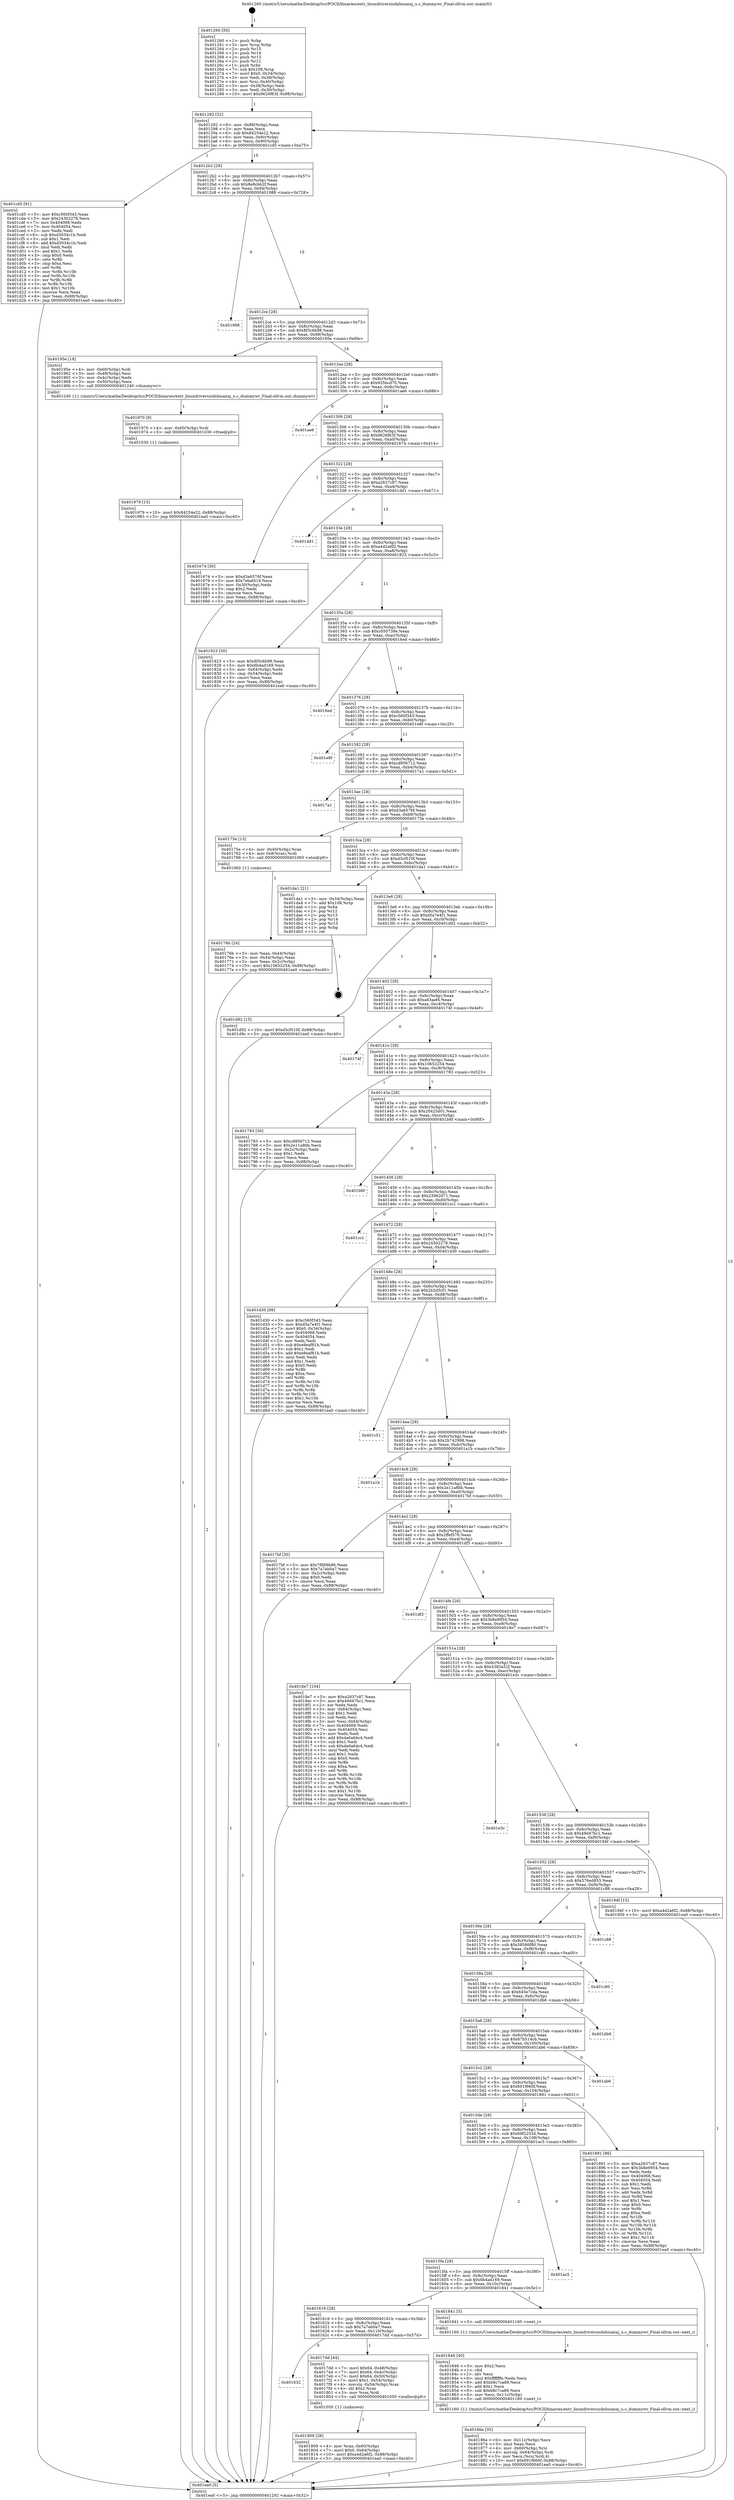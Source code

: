 digraph "0x401260" {
  label = "0x401260 (/mnt/c/Users/mathe/Desktop/tcc/POCII/binaries/extr_linuxdriversisdnhisaxnj_u.c_dummywr_Final-ollvm.out::main(0))"
  labelloc = "t"
  node[shape=record]

  Entry [label="",width=0.3,height=0.3,shape=circle,fillcolor=black,style=filled]
  "0x401292" [label="{
     0x401292 [32]\l
     | [instrs]\l
     &nbsp;&nbsp;0x401292 \<+6\>: mov -0x88(%rbp),%eax\l
     &nbsp;&nbsp;0x401298 \<+2\>: mov %eax,%ecx\l
     &nbsp;&nbsp;0x40129a \<+6\>: sub $0x84254e22,%ecx\l
     &nbsp;&nbsp;0x4012a0 \<+6\>: mov %eax,-0x8c(%rbp)\l
     &nbsp;&nbsp;0x4012a6 \<+6\>: mov %ecx,-0x90(%rbp)\l
     &nbsp;&nbsp;0x4012ac \<+6\>: je 0000000000401cd5 \<main+0xa75\>\l
  }"]
  "0x401cd5" [label="{
     0x401cd5 [91]\l
     | [instrs]\l
     &nbsp;&nbsp;0x401cd5 \<+5\>: mov $0xc560f343,%eax\l
     &nbsp;&nbsp;0x401cda \<+5\>: mov $0x24302278,%ecx\l
     &nbsp;&nbsp;0x401cdf \<+7\>: mov 0x404068,%edx\l
     &nbsp;&nbsp;0x401ce6 \<+7\>: mov 0x404054,%esi\l
     &nbsp;&nbsp;0x401ced \<+2\>: mov %edx,%edi\l
     &nbsp;&nbsp;0x401cef \<+6\>: sub $0xd3034c1b,%edi\l
     &nbsp;&nbsp;0x401cf5 \<+3\>: sub $0x1,%edi\l
     &nbsp;&nbsp;0x401cf8 \<+6\>: add $0xd3034c1b,%edi\l
     &nbsp;&nbsp;0x401cfe \<+3\>: imul %edi,%edx\l
     &nbsp;&nbsp;0x401d01 \<+3\>: and $0x1,%edx\l
     &nbsp;&nbsp;0x401d04 \<+3\>: cmp $0x0,%edx\l
     &nbsp;&nbsp;0x401d07 \<+4\>: sete %r8b\l
     &nbsp;&nbsp;0x401d0b \<+3\>: cmp $0xa,%esi\l
     &nbsp;&nbsp;0x401d0e \<+4\>: setl %r9b\l
     &nbsp;&nbsp;0x401d12 \<+3\>: mov %r8b,%r10b\l
     &nbsp;&nbsp;0x401d15 \<+3\>: and %r9b,%r10b\l
     &nbsp;&nbsp;0x401d18 \<+3\>: xor %r9b,%r8b\l
     &nbsp;&nbsp;0x401d1b \<+3\>: or %r8b,%r10b\l
     &nbsp;&nbsp;0x401d1e \<+4\>: test $0x1,%r10b\l
     &nbsp;&nbsp;0x401d22 \<+3\>: cmovne %ecx,%eax\l
     &nbsp;&nbsp;0x401d25 \<+6\>: mov %eax,-0x88(%rbp)\l
     &nbsp;&nbsp;0x401d2b \<+5\>: jmp 0000000000401ea0 \<main+0xc40\>\l
  }"]
  "0x4012b2" [label="{
     0x4012b2 [28]\l
     | [instrs]\l
     &nbsp;&nbsp;0x4012b2 \<+5\>: jmp 00000000004012b7 \<main+0x57\>\l
     &nbsp;&nbsp;0x4012b7 \<+6\>: mov -0x8c(%rbp),%eax\l
     &nbsp;&nbsp;0x4012bd \<+5\>: sub $0x8e8cbb2f,%eax\l
     &nbsp;&nbsp;0x4012c2 \<+6\>: mov %eax,-0x94(%rbp)\l
     &nbsp;&nbsp;0x4012c8 \<+6\>: je 0000000000401988 \<main+0x728\>\l
  }"]
  Exit [label="",width=0.3,height=0.3,shape=circle,fillcolor=black,style=filled,peripheries=2]
  "0x401988" [label="{
     0x401988\l
  }", style=dashed]
  "0x4012ce" [label="{
     0x4012ce [28]\l
     | [instrs]\l
     &nbsp;&nbsp;0x4012ce \<+5\>: jmp 00000000004012d3 \<main+0x73\>\l
     &nbsp;&nbsp;0x4012d3 \<+6\>: mov -0x8c(%rbp),%eax\l
     &nbsp;&nbsp;0x4012d9 \<+5\>: sub $0x8f3c6b98,%eax\l
     &nbsp;&nbsp;0x4012de \<+6\>: mov %eax,-0x98(%rbp)\l
     &nbsp;&nbsp;0x4012e4 \<+6\>: je 000000000040195e \<main+0x6fe\>\l
  }"]
  "0x401979" [label="{
     0x401979 [15]\l
     | [instrs]\l
     &nbsp;&nbsp;0x401979 \<+10\>: movl $0x84254e22,-0x88(%rbp)\l
     &nbsp;&nbsp;0x401983 \<+5\>: jmp 0000000000401ea0 \<main+0xc40\>\l
  }"]
  "0x40195e" [label="{
     0x40195e [18]\l
     | [instrs]\l
     &nbsp;&nbsp;0x40195e \<+4\>: mov -0x60(%rbp),%rdi\l
     &nbsp;&nbsp;0x401962 \<+3\>: mov -0x48(%rbp),%esi\l
     &nbsp;&nbsp;0x401965 \<+3\>: mov -0x4c(%rbp),%edx\l
     &nbsp;&nbsp;0x401968 \<+3\>: mov -0x50(%rbp),%ecx\l
     &nbsp;&nbsp;0x40196b \<+5\>: call 0000000000401240 \<dummywr\>\l
     | [calls]\l
     &nbsp;&nbsp;0x401240 \{1\} (/mnt/c/Users/mathe/Desktop/tcc/POCII/binaries/extr_linuxdriversisdnhisaxnj_u.c_dummywr_Final-ollvm.out::dummywr)\l
  }"]
  "0x4012ea" [label="{
     0x4012ea [28]\l
     | [instrs]\l
     &nbsp;&nbsp;0x4012ea \<+5\>: jmp 00000000004012ef \<main+0x8f\>\l
     &nbsp;&nbsp;0x4012ef \<+6\>: mov -0x8c(%rbp),%eax\l
     &nbsp;&nbsp;0x4012f5 \<+5\>: sub $0x925bcd70,%eax\l
     &nbsp;&nbsp;0x4012fa \<+6\>: mov %eax,-0x9c(%rbp)\l
     &nbsp;&nbsp;0x401300 \<+6\>: je 0000000000401ae6 \<main+0x886\>\l
  }"]
  "0x401970" [label="{
     0x401970 [9]\l
     | [instrs]\l
     &nbsp;&nbsp;0x401970 \<+4\>: mov -0x60(%rbp),%rdi\l
     &nbsp;&nbsp;0x401974 \<+5\>: call 0000000000401030 \<free@plt\>\l
     | [calls]\l
     &nbsp;&nbsp;0x401030 \{1\} (unknown)\l
  }"]
  "0x401ae6" [label="{
     0x401ae6\l
  }", style=dashed]
  "0x401306" [label="{
     0x401306 [28]\l
     | [instrs]\l
     &nbsp;&nbsp;0x401306 \<+5\>: jmp 000000000040130b \<main+0xab\>\l
     &nbsp;&nbsp;0x40130b \<+6\>: mov -0x8c(%rbp),%eax\l
     &nbsp;&nbsp;0x401311 \<+5\>: sub $0x9626f63f,%eax\l
     &nbsp;&nbsp;0x401316 \<+6\>: mov %eax,-0xa0(%rbp)\l
     &nbsp;&nbsp;0x40131c \<+6\>: je 0000000000401674 \<main+0x414\>\l
  }"]
  "0x40186e" [label="{
     0x40186e [35]\l
     | [instrs]\l
     &nbsp;&nbsp;0x40186e \<+6\>: mov -0x11c(%rbp),%ecx\l
     &nbsp;&nbsp;0x401874 \<+3\>: imul %eax,%ecx\l
     &nbsp;&nbsp;0x401877 \<+4\>: mov -0x60(%rbp),%rsi\l
     &nbsp;&nbsp;0x40187b \<+4\>: movslq -0x64(%rbp),%rdi\l
     &nbsp;&nbsp;0x40187f \<+3\>: mov %ecx,(%rsi,%rdi,4)\l
     &nbsp;&nbsp;0x401882 \<+10\>: movl $0x691f660f,-0x88(%rbp)\l
     &nbsp;&nbsp;0x40188c \<+5\>: jmp 0000000000401ea0 \<main+0xc40\>\l
  }"]
  "0x401674" [label="{
     0x401674 [30]\l
     | [instrs]\l
     &nbsp;&nbsp;0x401674 \<+5\>: mov $0xd3a6576f,%eax\l
     &nbsp;&nbsp;0x401679 \<+5\>: mov $0x7ebaf419,%ecx\l
     &nbsp;&nbsp;0x40167e \<+3\>: mov -0x30(%rbp),%edx\l
     &nbsp;&nbsp;0x401681 \<+3\>: cmp $0x2,%edx\l
     &nbsp;&nbsp;0x401684 \<+3\>: cmovne %ecx,%eax\l
     &nbsp;&nbsp;0x401687 \<+6\>: mov %eax,-0x88(%rbp)\l
     &nbsp;&nbsp;0x40168d \<+5\>: jmp 0000000000401ea0 \<main+0xc40\>\l
  }"]
  "0x401322" [label="{
     0x401322 [28]\l
     | [instrs]\l
     &nbsp;&nbsp;0x401322 \<+5\>: jmp 0000000000401327 \<main+0xc7\>\l
     &nbsp;&nbsp;0x401327 \<+6\>: mov -0x8c(%rbp),%eax\l
     &nbsp;&nbsp;0x40132d \<+5\>: sub $0xa2637c87,%eax\l
     &nbsp;&nbsp;0x401332 \<+6\>: mov %eax,-0xa4(%rbp)\l
     &nbsp;&nbsp;0x401338 \<+6\>: je 0000000000401dd1 \<main+0xb71\>\l
  }"]
  "0x401ea0" [label="{
     0x401ea0 [5]\l
     | [instrs]\l
     &nbsp;&nbsp;0x401ea0 \<+5\>: jmp 0000000000401292 \<main+0x32\>\l
  }"]
  "0x401260" [label="{
     0x401260 [50]\l
     | [instrs]\l
     &nbsp;&nbsp;0x401260 \<+1\>: push %rbp\l
     &nbsp;&nbsp;0x401261 \<+3\>: mov %rsp,%rbp\l
     &nbsp;&nbsp;0x401264 \<+2\>: push %r15\l
     &nbsp;&nbsp;0x401266 \<+2\>: push %r14\l
     &nbsp;&nbsp;0x401268 \<+2\>: push %r13\l
     &nbsp;&nbsp;0x40126a \<+2\>: push %r12\l
     &nbsp;&nbsp;0x40126c \<+1\>: push %rbx\l
     &nbsp;&nbsp;0x40126d \<+7\>: sub $0x108,%rsp\l
     &nbsp;&nbsp;0x401274 \<+7\>: movl $0x0,-0x34(%rbp)\l
     &nbsp;&nbsp;0x40127b \<+3\>: mov %edi,-0x38(%rbp)\l
     &nbsp;&nbsp;0x40127e \<+4\>: mov %rsi,-0x40(%rbp)\l
     &nbsp;&nbsp;0x401282 \<+3\>: mov -0x38(%rbp),%edi\l
     &nbsp;&nbsp;0x401285 \<+3\>: mov %edi,-0x30(%rbp)\l
     &nbsp;&nbsp;0x401288 \<+10\>: movl $0x9626f63f,-0x88(%rbp)\l
  }"]
  "0x401846" [label="{
     0x401846 [40]\l
     | [instrs]\l
     &nbsp;&nbsp;0x401846 \<+5\>: mov $0x2,%ecx\l
     &nbsp;&nbsp;0x40184b \<+1\>: cltd\l
     &nbsp;&nbsp;0x40184c \<+2\>: idiv %ecx\l
     &nbsp;&nbsp;0x40184e \<+6\>: imul $0xfffffffe,%edx,%ecx\l
     &nbsp;&nbsp;0x401854 \<+6\>: add $0xb8c7ca89,%ecx\l
     &nbsp;&nbsp;0x40185a \<+3\>: add $0x1,%ecx\l
     &nbsp;&nbsp;0x40185d \<+6\>: sub $0xb8c7ca89,%ecx\l
     &nbsp;&nbsp;0x401863 \<+6\>: mov %ecx,-0x11c(%rbp)\l
     &nbsp;&nbsp;0x401869 \<+5\>: call 0000000000401160 \<next_i\>\l
     | [calls]\l
     &nbsp;&nbsp;0x401160 \{1\} (/mnt/c/Users/mathe/Desktop/tcc/POCII/binaries/extr_linuxdriversisdnhisaxnj_u.c_dummywr_Final-ollvm.out::next_i)\l
  }"]
  "0x401dd1" [label="{
     0x401dd1\l
  }", style=dashed]
  "0x40133e" [label="{
     0x40133e [28]\l
     | [instrs]\l
     &nbsp;&nbsp;0x40133e \<+5\>: jmp 0000000000401343 \<main+0xe3\>\l
     &nbsp;&nbsp;0x401343 \<+6\>: mov -0x8c(%rbp),%eax\l
     &nbsp;&nbsp;0x401349 \<+5\>: sub $0xa4d2a6f2,%eax\l
     &nbsp;&nbsp;0x40134e \<+6\>: mov %eax,-0xa8(%rbp)\l
     &nbsp;&nbsp;0x401354 \<+6\>: je 0000000000401823 \<main+0x5c3\>\l
  }"]
  "0x401809" [label="{
     0x401809 [26]\l
     | [instrs]\l
     &nbsp;&nbsp;0x401809 \<+4\>: mov %rax,-0x60(%rbp)\l
     &nbsp;&nbsp;0x40180d \<+7\>: movl $0x0,-0x64(%rbp)\l
     &nbsp;&nbsp;0x401814 \<+10\>: movl $0xa4d2a6f2,-0x88(%rbp)\l
     &nbsp;&nbsp;0x40181e \<+5\>: jmp 0000000000401ea0 \<main+0xc40\>\l
  }"]
  "0x401823" [label="{
     0x401823 [30]\l
     | [instrs]\l
     &nbsp;&nbsp;0x401823 \<+5\>: mov $0x8f3c6b98,%eax\l
     &nbsp;&nbsp;0x401828 \<+5\>: mov $0x6b4ad169,%ecx\l
     &nbsp;&nbsp;0x40182d \<+3\>: mov -0x64(%rbp),%edx\l
     &nbsp;&nbsp;0x401830 \<+3\>: cmp -0x54(%rbp),%edx\l
     &nbsp;&nbsp;0x401833 \<+3\>: cmovl %ecx,%eax\l
     &nbsp;&nbsp;0x401836 \<+6\>: mov %eax,-0x88(%rbp)\l
     &nbsp;&nbsp;0x40183c \<+5\>: jmp 0000000000401ea0 \<main+0xc40\>\l
  }"]
  "0x40135a" [label="{
     0x40135a [28]\l
     | [instrs]\l
     &nbsp;&nbsp;0x40135a \<+5\>: jmp 000000000040135f \<main+0xff\>\l
     &nbsp;&nbsp;0x40135f \<+6\>: mov -0x8c(%rbp),%eax\l
     &nbsp;&nbsp;0x401365 \<+5\>: sub $0xc050739e,%eax\l
     &nbsp;&nbsp;0x40136a \<+6\>: mov %eax,-0xac(%rbp)\l
     &nbsp;&nbsp;0x401370 \<+6\>: je 00000000004016ed \<main+0x48d\>\l
  }"]
  "0x401632" [label="{
     0x401632\l
  }", style=dashed]
  "0x4016ed" [label="{
     0x4016ed\l
  }", style=dashed]
  "0x401376" [label="{
     0x401376 [28]\l
     | [instrs]\l
     &nbsp;&nbsp;0x401376 \<+5\>: jmp 000000000040137b \<main+0x11b\>\l
     &nbsp;&nbsp;0x40137b \<+6\>: mov -0x8c(%rbp),%eax\l
     &nbsp;&nbsp;0x401381 \<+5\>: sub $0xc560f343,%eax\l
     &nbsp;&nbsp;0x401386 \<+6\>: mov %eax,-0xb0(%rbp)\l
     &nbsp;&nbsp;0x40138c \<+6\>: je 0000000000401e8f \<main+0xc2f\>\l
  }"]
  "0x4017dd" [label="{
     0x4017dd [44]\l
     | [instrs]\l
     &nbsp;&nbsp;0x4017dd \<+7\>: movl $0x64,-0x48(%rbp)\l
     &nbsp;&nbsp;0x4017e4 \<+7\>: movl $0x64,-0x4c(%rbp)\l
     &nbsp;&nbsp;0x4017eb \<+7\>: movl $0x64,-0x50(%rbp)\l
     &nbsp;&nbsp;0x4017f2 \<+7\>: movl $0x1,-0x54(%rbp)\l
     &nbsp;&nbsp;0x4017f9 \<+4\>: movslq -0x54(%rbp),%rax\l
     &nbsp;&nbsp;0x4017fd \<+4\>: shl $0x2,%rax\l
     &nbsp;&nbsp;0x401801 \<+3\>: mov %rax,%rdi\l
     &nbsp;&nbsp;0x401804 \<+5\>: call 0000000000401050 \<malloc@plt\>\l
     | [calls]\l
     &nbsp;&nbsp;0x401050 \{1\} (unknown)\l
  }"]
  "0x401e8f" [label="{
     0x401e8f\l
  }", style=dashed]
  "0x401392" [label="{
     0x401392 [28]\l
     | [instrs]\l
     &nbsp;&nbsp;0x401392 \<+5\>: jmp 0000000000401397 \<main+0x137\>\l
     &nbsp;&nbsp;0x401397 \<+6\>: mov -0x8c(%rbp),%eax\l
     &nbsp;&nbsp;0x40139d \<+5\>: sub $0xcd956712,%eax\l
     &nbsp;&nbsp;0x4013a2 \<+6\>: mov %eax,-0xb4(%rbp)\l
     &nbsp;&nbsp;0x4013a8 \<+6\>: je 00000000004017a1 \<main+0x541\>\l
  }"]
  "0x401616" [label="{
     0x401616 [28]\l
     | [instrs]\l
     &nbsp;&nbsp;0x401616 \<+5\>: jmp 000000000040161b \<main+0x3bb\>\l
     &nbsp;&nbsp;0x40161b \<+6\>: mov -0x8c(%rbp),%eax\l
     &nbsp;&nbsp;0x401621 \<+5\>: sub $0x7a7eb0a7,%eax\l
     &nbsp;&nbsp;0x401626 \<+6\>: mov %eax,-0x110(%rbp)\l
     &nbsp;&nbsp;0x40162c \<+6\>: je 00000000004017dd \<main+0x57d\>\l
  }"]
  "0x4017a1" [label="{
     0x4017a1\l
  }", style=dashed]
  "0x4013ae" [label="{
     0x4013ae [28]\l
     | [instrs]\l
     &nbsp;&nbsp;0x4013ae \<+5\>: jmp 00000000004013b3 \<main+0x153\>\l
     &nbsp;&nbsp;0x4013b3 \<+6\>: mov -0x8c(%rbp),%eax\l
     &nbsp;&nbsp;0x4013b9 \<+5\>: sub $0xd3a6576f,%eax\l
     &nbsp;&nbsp;0x4013be \<+6\>: mov %eax,-0xb8(%rbp)\l
     &nbsp;&nbsp;0x4013c4 \<+6\>: je 000000000040175e \<main+0x4fe\>\l
  }"]
  "0x401841" [label="{
     0x401841 [5]\l
     | [instrs]\l
     &nbsp;&nbsp;0x401841 \<+5\>: call 0000000000401160 \<next_i\>\l
     | [calls]\l
     &nbsp;&nbsp;0x401160 \{1\} (/mnt/c/Users/mathe/Desktop/tcc/POCII/binaries/extr_linuxdriversisdnhisaxnj_u.c_dummywr_Final-ollvm.out::next_i)\l
  }"]
  "0x40175e" [label="{
     0x40175e [13]\l
     | [instrs]\l
     &nbsp;&nbsp;0x40175e \<+4\>: mov -0x40(%rbp),%rax\l
     &nbsp;&nbsp;0x401762 \<+4\>: mov 0x8(%rax),%rdi\l
     &nbsp;&nbsp;0x401766 \<+5\>: call 0000000000401060 \<atoi@plt\>\l
     | [calls]\l
     &nbsp;&nbsp;0x401060 \{1\} (unknown)\l
  }"]
  "0x4013ca" [label="{
     0x4013ca [28]\l
     | [instrs]\l
     &nbsp;&nbsp;0x4013ca \<+5\>: jmp 00000000004013cf \<main+0x16f\>\l
     &nbsp;&nbsp;0x4013cf \<+6\>: mov -0x8c(%rbp),%eax\l
     &nbsp;&nbsp;0x4013d5 \<+5\>: sub $0xd3cf510f,%eax\l
     &nbsp;&nbsp;0x4013da \<+6\>: mov %eax,-0xbc(%rbp)\l
     &nbsp;&nbsp;0x4013e0 \<+6\>: je 0000000000401da1 \<main+0xb41\>\l
  }"]
  "0x40176b" [label="{
     0x40176b [24]\l
     | [instrs]\l
     &nbsp;&nbsp;0x40176b \<+3\>: mov %eax,-0x44(%rbp)\l
     &nbsp;&nbsp;0x40176e \<+3\>: mov -0x44(%rbp),%eax\l
     &nbsp;&nbsp;0x401771 \<+3\>: mov %eax,-0x2c(%rbp)\l
     &nbsp;&nbsp;0x401774 \<+10\>: movl $0x10652254,-0x88(%rbp)\l
     &nbsp;&nbsp;0x40177e \<+5\>: jmp 0000000000401ea0 \<main+0xc40\>\l
  }"]
  "0x4015fa" [label="{
     0x4015fa [28]\l
     | [instrs]\l
     &nbsp;&nbsp;0x4015fa \<+5\>: jmp 00000000004015ff \<main+0x39f\>\l
     &nbsp;&nbsp;0x4015ff \<+6\>: mov -0x8c(%rbp),%eax\l
     &nbsp;&nbsp;0x401605 \<+5\>: sub $0x6b4ad169,%eax\l
     &nbsp;&nbsp;0x40160a \<+6\>: mov %eax,-0x10c(%rbp)\l
     &nbsp;&nbsp;0x401610 \<+6\>: je 0000000000401841 \<main+0x5e1\>\l
  }"]
  "0x401da1" [label="{
     0x401da1 [21]\l
     | [instrs]\l
     &nbsp;&nbsp;0x401da1 \<+3\>: mov -0x34(%rbp),%eax\l
     &nbsp;&nbsp;0x401da4 \<+7\>: add $0x108,%rsp\l
     &nbsp;&nbsp;0x401dab \<+1\>: pop %rbx\l
     &nbsp;&nbsp;0x401dac \<+2\>: pop %r12\l
     &nbsp;&nbsp;0x401dae \<+2\>: pop %r13\l
     &nbsp;&nbsp;0x401db0 \<+2\>: pop %r14\l
     &nbsp;&nbsp;0x401db2 \<+2\>: pop %r15\l
     &nbsp;&nbsp;0x401db4 \<+1\>: pop %rbp\l
     &nbsp;&nbsp;0x401db5 \<+1\>: ret\l
  }"]
  "0x4013e6" [label="{
     0x4013e6 [28]\l
     | [instrs]\l
     &nbsp;&nbsp;0x4013e6 \<+5\>: jmp 00000000004013eb \<main+0x18b\>\l
     &nbsp;&nbsp;0x4013eb \<+6\>: mov -0x8c(%rbp),%eax\l
     &nbsp;&nbsp;0x4013f1 \<+5\>: sub $0xd5a7e4f1,%eax\l
     &nbsp;&nbsp;0x4013f6 \<+6\>: mov %eax,-0xc0(%rbp)\l
     &nbsp;&nbsp;0x4013fc \<+6\>: je 0000000000401d92 \<main+0xb32\>\l
  }"]
  "0x401ac5" [label="{
     0x401ac5\l
  }", style=dashed]
  "0x401d92" [label="{
     0x401d92 [15]\l
     | [instrs]\l
     &nbsp;&nbsp;0x401d92 \<+10\>: movl $0xd3cf510f,-0x88(%rbp)\l
     &nbsp;&nbsp;0x401d9c \<+5\>: jmp 0000000000401ea0 \<main+0xc40\>\l
  }"]
  "0x401402" [label="{
     0x401402 [28]\l
     | [instrs]\l
     &nbsp;&nbsp;0x401402 \<+5\>: jmp 0000000000401407 \<main+0x1a7\>\l
     &nbsp;&nbsp;0x401407 \<+6\>: mov -0x8c(%rbp),%eax\l
     &nbsp;&nbsp;0x40140d \<+5\>: sub $0xa63aef4,%eax\l
     &nbsp;&nbsp;0x401412 \<+6\>: mov %eax,-0xc4(%rbp)\l
     &nbsp;&nbsp;0x401418 \<+6\>: je 000000000040174f \<main+0x4ef\>\l
  }"]
  "0x4015de" [label="{
     0x4015de [28]\l
     | [instrs]\l
     &nbsp;&nbsp;0x4015de \<+5\>: jmp 00000000004015e3 \<main+0x383\>\l
     &nbsp;&nbsp;0x4015e3 \<+6\>: mov -0x8c(%rbp),%eax\l
     &nbsp;&nbsp;0x4015e9 \<+5\>: sub $0x69f22534,%eax\l
     &nbsp;&nbsp;0x4015ee \<+6\>: mov %eax,-0x108(%rbp)\l
     &nbsp;&nbsp;0x4015f4 \<+6\>: je 0000000000401ac5 \<main+0x865\>\l
  }"]
  "0x40174f" [label="{
     0x40174f\l
  }", style=dashed]
  "0x40141e" [label="{
     0x40141e [28]\l
     | [instrs]\l
     &nbsp;&nbsp;0x40141e \<+5\>: jmp 0000000000401423 \<main+0x1c3\>\l
     &nbsp;&nbsp;0x401423 \<+6\>: mov -0x8c(%rbp),%eax\l
     &nbsp;&nbsp;0x401429 \<+5\>: sub $0x10652254,%eax\l
     &nbsp;&nbsp;0x40142e \<+6\>: mov %eax,-0xc8(%rbp)\l
     &nbsp;&nbsp;0x401434 \<+6\>: je 0000000000401783 \<main+0x523\>\l
  }"]
  "0x401891" [label="{
     0x401891 [86]\l
     | [instrs]\l
     &nbsp;&nbsp;0x401891 \<+5\>: mov $0xa2637c87,%eax\l
     &nbsp;&nbsp;0x401896 \<+5\>: mov $0x3b8e9954,%ecx\l
     &nbsp;&nbsp;0x40189b \<+2\>: xor %edx,%edx\l
     &nbsp;&nbsp;0x40189d \<+7\>: mov 0x404068,%esi\l
     &nbsp;&nbsp;0x4018a4 \<+7\>: mov 0x404054,%edi\l
     &nbsp;&nbsp;0x4018ab \<+3\>: sub $0x1,%edx\l
     &nbsp;&nbsp;0x4018ae \<+3\>: mov %esi,%r8d\l
     &nbsp;&nbsp;0x4018b1 \<+3\>: add %edx,%r8d\l
     &nbsp;&nbsp;0x4018b4 \<+4\>: imul %r8d,%esi\l
     &nbsp;&nbsp;0x4018b8 \<+3\>: and $0x1,%esi\l
     &nbsp;&nbsp;0x4018bb \<+3\>: cmp $0x0,%esi\l
     &nbsp;&nbsp;0x4018be \<+4\>: sete %r9b\l
     &nbsp;&nbsp;0x4018c2 \<+3\>: cmp $0xa,%edi\l
     &nbsp;&nbsp;0x4018c5 \<+4\>: setl %r10b\l
     &nbsp;&nbsp;0x4018c9 \<+3\>: mov %r9b,%r11b\l
     &nbsp;&nbsp;0x4018cc \<+3\>: and %r10b,%r11b\l
     &nbsp;&nbsp;0x4018cf \<+3\>: xor %r10b,%r9b\l
     &nbsp;&nbsp;0x4018d2 \<+3\>: or %r9b,%r11b\l
     &nbsp;&nbsp;0x4018d5 \<+4\>: test $0x1,%r11b\l
     &nbsp;&nbsp;0x4018d9 \<+3\>: cmovne %ecx,%eax\l
     &nbsp;&nbsp;0x4018dc \<+6\>: mov %eax,-0x88(%rbp)\l
     &nbsp;&nbsp;0x4018e2 \<+5\>: jmp 0000000000401ea0 \<main+0xc40\>\l
  }"]
  "0x401783" [label="{
     0x401783 [30]\l
     | [instrs]\l
     &nbsp;&nbsp;0x401783 \<+5\>: mov $0xcd956712,%eax\l
     &nbsp;&nbsp;0x401788 \<+5\>: mov $0x2e11a86b,%ecx\l
     &nbsp;&nbsp;0x40178d \<+3\>: mov -0x2c(%rbp),%edx\l
     &nbsp;&nbsp;0x401790 \<+3\>: cmp $0x1,%edx\l
     &nbsp;&nbsp;0x401793 \<+3\>: cmovl %ecx,%eax\l
     &nbsp;&nbsp;0x401796 \<+6\>: mov %eax,-0x88(%rbp)\l
     &nbsp;&nbsp;0x40179c \<+5\>: jmp 0000000000401ea0 \<main+0xc40\>\l
  }"]
  "0x40143a" [label="{
     0x40143a [28]\l
     | [instrs]\l
     &nbsp;&nbsp;0x40143a \<+5\>: jmp 000000000040143f \<main+0x1df\>\l
     &nbsp;&nbsp;0x40143f \<+6\>: mov -0x8c(%rbp),%eax\l
     &nbsp;&nbsp;0x401445 \<+5\>: sub $0x20425d01,%eax\l
     &nbsp;&nbsp;0x40144a \<+6\>: mov %eax,-0xcc(%rbp)\l
     &nbsp;&nbsp;0x401450 \<+6\>: je 0000000000401b6f \<main+0x90f\>\l
  }"]
  "0x4015c2" [label="{
     0x4015c2 [28]\l
     | [instrs]\l
     &nbsp;&nbsp;0x4015c2 \<+5\>: jmp 00000000004015c7 \<main+0x367\>\l
     &nbsp;&nbsp;0x4015c7 \<+6\>: mov -0x8c(%rbp),%eax\l
     &nbsp;&nbsp;0x4015cd \<+5\>: sub $0x691f660f,%eax\l
     &nbsp;&nbsp;0x4015d2 \<+6\>: mov %eax,-0x104(%rbp)\l
     &nbsp;&nbsp;0x4015d8 \<+6\>: je 0000000000401891 \<main+0x631\>\l
  }"]
  "0x401b6f" [label="{
     0x401b6f\l
  }", style=dashed]
  "0x401456" [label="{
     0x401456 [28]\l
     | [instrs]\l
     &nbsp;&nbsp;0x401456 \<+5\>: jmp 000000000040145b \<main+0x1fb\>\l
     &nbsp;&nbsp;0x40145b \<+6\>: mov -0x8c(%rbp),%eax\l
     &nbsp;&nbsp;0x401461 \<+5\>: sub $0x23962671,%eax\l
     &nbsp;&nbsp;0x401466 \<+6\>: mov %eax,-0xd0(%rbp)\l
     &nbsp;&nbsp;0x40146c \<+6\>: je 0000000000401cc1 \<main+0xa61\>\l
  }"]
  "0x401ab6" [label="{
     0x401ab6\l
  }", style=dashed]
  "0x401cc1" [label="{
     0x401cc1\l
  }", style=dashed]
  "0x401472" [label="{
     0x401472 [28]\l
     | [instrs]\l
     &nbsp;&nbsp;0x401472 \<+5\>: jmp 0000000000401477 \<main+0x217\>\l
     &nbsp;&nbsp;0x401477 \<+6\>: mov -0x8c(%rbp),%eax\l
     &nbsp;&nbsp;0x40147d \<+5\>: sub $0x24302278,%eax\l
     &nbsp;&nbsp;0x401482 \<+6\>: mov %eax,-0xd4(%rbp)\l
     &nbsp;&nbsp;0x401488 \<+6\>: je 0000000000401d30 \<main+0xad0\>\l
  }"]
  "0x4015a6" [label="{
     0x4015a6 [28]\l
     | [instrs]\l
     &nbsp;&nbsp;0x4015a6 \<+5\>: jmp 00000000004015ab \<main+0x34b\>\l
     &nbsp;&nbsp;0x4015ab \<+6\>: mov -0x8c(%rbp),%eax\l
     &nbsp;&nbsp;0x4015b1 \<+5\>: sub $0x67b514cb,%eax\l
     &nbsp;&nbsp;0x4015b6 \<+6\>: mov %eax,-0x100(%rbp)\l
     &nbsp;&nbsp;0x4015bc \<+6\>: je 0000000000401ab6 \<main+0x856\>\l
  }"]
  "0x401d30" [label="{
     0x401d30 [98]\l
     | [instrs]\l
     &nbsp;&nbsp;0x401d30 \<+5\>: mov $0xc560f343,%eax\l
     &nbsp;&nbsp;0x401d35 \<+5\>: mov $0xd5a7e4f1,%ecx\l
     &nbsp;&nbsp;0x401d3a \<+7\>: movl $0x0,-0x34(%rbp)\l
     &nbsp;&nbsp;0x401d41 \<+7\>: mov 0x404068,%edx\l
     &nbsp;&nbsp;0x401d48 \<+7\>: mov 0x404054,%esi\l
     &nbsp;&nbsp;0x401d4f \<+2\>: mov %edx,%edi\l
     &nbsp;&nbsp;0x401d51 \<+6\>: sub $0xe8eaf81b,%edi\l
     &nbsp;&nbsp;0x401d57 \<+3\>: sub $0x1,%edi\l
     &nbsp;&nbsp;0x401d5a \<+6\>: add $0xe8eaf81b,%edi\l
     &nbsp;&nbsp;0x401d60 \<+3\>: imul %edi,%edx\l
     &nbsp;&nbsp;0x401d63 \<+3\>: and $0x1,%edx\l
     &nbsp;&nbsp;0x401d66 \<+3\>: cmp $0x0,%edx\l
     &nbsp;&nbsp;0x401d69 \<+4\>: sete %r8b\l
     &nbsp;&nbsp;0x401d6d \<+3\>: cmp $0xa,%esi\l
     &nbsp;&nbsp;0x401d70 \<+4\>: setl %r9b\l
     &nbsp;&nbsp;0x401d74 \<+3\>: mov %r8b,%r10b\l
     &nbsp;&nbsp;0x401d77 \<+3\>: and %r9b,%r10b\l
     &nbsp;&nbsp;0x401d7a \<+3\>: xor %r9b,%r8b\l
     &nbsp;&nbsp;0x401d7d \<+3\>: or %r8b,%r10b\l
     &nbsp;&nbsp;0x401d80 \<+4\>: test $0x1,%r10b\l
     &nbsp;&nbsp;0x401d84 \<+3\>: cmovne %ecx,%eax\l
     &nbsp;&nbsp;0x401d87 \<+6\>: mov %eax,-0x88(%rbp)\l
     &nbsp;&nbsp;0x401d8d \<+5\>: jmp 0000000000401ea0 \<main+0xc40\>\l
  }"]
  "0x40148e" [label="{
     0x40148e [28]\l
     | [instrs]\l
     &nbsp;&nbsp;0x40148e \<+5\>: jmp 0000000000401493 \<main+0x233\>\l
     &nbsp;&nbsp;0x401493 \<+6\>: mov -0x8c(%rbp),%eax\l
     &nbsp;&nbsp;0x401499 \<+5\>: sub $0x2b2d5cf1,%eax\l
     &nbsp;&nbsp;0x40149e \<+6\>: mov %eax,-0xd8(%rbp)\l
     &nbsp;&nbsp;0x4014a4 \<+6\>: je 0000000000401c51 \<main+0x9f1\>\l
  }"]
  "0x401db6" [label="{
     0x401db6\l
  }", style=dashed]
  "0x401c51" [label="{
     0x401c51\l
  }", style=dashed]
  "0x4014aa" [label="{
     0x4014aa [28]\l
     | [instrs]\l
     &nbsp;&nbsp;0x4014aa \<+5\>: jmp 00000000004014af \<main+0x24f\>\l
     &nbsp;&nbsp;0x4014af \<+6\>: mov -0x8c(%rbp),%eax\l
     &nbsp;&nbsp;0x4014b5 \<+5\>: sub $0x2b742998,%eax\l
     &nbsp;&nbsp;0x4014ba \<+6\>: mov %eax,-0xdc(%rbp)\l
     &nbsp;&nbsp;0x4014c0 \<+6\>: je 0000000000401a1b \<main+0x7bb\>\l
  }"]
  "0x40158a" [label="{
     0x40158a [28]\l
     | [instrs]\l
     &nbsp;&nbsp;0x40158a \<+5\>: jmp 000000000040158f \<main+0x32f\>\l
     &nbsp;&nbsp;0x40158f \<+6\>: mov -0x8c(%rbp),%eax\l
     &nbsp;&nbsp;0x401595 \<+5\>: sub $0x645e7cda,%eax\l
     &nbsp;&nbsp;0x40159a \<+6\>: mov %eax,-0xfc(%rbp)\l
     &nbsp;&nbsp;0x4015a0 \<+6\>: je 0000000000401db6 \<main+0xb56\>\l
  }"]
  "0x401a1b" [label="{
     0x401a1b\l
  }", style=dashed]
  "0x4014c6" [label="{
     0x4014c6 [28]\l
     | [instrs]\l
     &nbsp;&nbsp;0x4014c6 \<+5\>: jmp 00000000004014cb \<main+0x26b\>\l
     &nbsp;&nbsp;0x4014cb \<+6\>: mov -0x8c(%rbp),%eax\l
     &nbsp;&nbsp;0x4014d1 \<+5\>: sub $0x2e11a86b,%eax\l
     &nbsp;&nbsp;0x4014d6 \<+6\>: mov %eax,-0xe0(%rbp)\l
     &nbsp;&nbsp;0x4014dc \<+6\>: je 00000000004017bf \<main+0x55f\>\l
  }"]
  "0x401c60" [label="{
     0x401c60\l
  }", style=dashed]
  "0x4017bf" [label="{
     0x4017bf [30]\l
     | [instrs]\l
     &nbsp;&nbsp;0x4017bf \<+5\>: mov $0x7f889b86,%eax\l
     &nbsp;&nbsp;0x4017c4 \<+5\>: mov $0x7a7eb0a7,%ecx\l
     &nbsp;&nbsp;0x4017c9 \<+3\>: mov -0x2c(%rbp),%edx\l
     &nbsp;&nbsp;0x4017cc \<+3\>: cmp $0x0,%edx\l
     &nbsp;&nbsp;0x4017cf \<+3\>: cmove %ecx,%eax\l
     &nbsp;&nbsp;0x4017d2 \<+6\>: mov %eax,-0x88(%rbp)\l
     &nbsp;&nbsp;0x4017d8 \<+5\>: jmp 0000000000401ea0 \<main+0xc40\>\l
  }"]
  "0x4014e2" [label="{
     0x4014e2 [28]\l
     | [instrs]\l
     &nbsp;&nbsp;0x4014e2 \<+5\>: jmp 00000000004014e7 \<main+0x287\>\l
     &nbsp;&nbsp;0x4014e7 \<+6\>: mov -0x8c(%rbp),%eax\l
     &nbsp;&nbsp;0x4014ed \<+5\>: sub $0x2ffef576,%eax\l
     &nbsp;&nbsp;0x4014f2 \<+6\>: mov %eax,-0xe4(%rbp)\l
     &nbsp;&nbsp;0x4014f8 \<+6\>: je 0000000000401df3 \<main+0xb93\>\l
  }"]
  "0x40156e" [label="{
     0x40156e [28]\l
     | [instrs]\l
     &nbsp;&nbsp;0x40156e \<+5\>: jmp 0000000000401573 \<main+0x313\>\l
     &nbsp;&nbsp;0x401573 \<+6\>: mov -0x8c(%rbp),%eax\l
     &nbsp;&nbsp;0x401579 \<+5\>: sub $0x58586f80,%eax\l
     &nbsp;&nbsp;0x40157e \<+6\>: mov %eax,-0xf8(%rbp)\l
     &nbsp;&nbsp;0x401584 \<+6\>: je 0000000000401c60 \<main+0xa00\>\l
  }"]
  "0x401df3" [label="{
     0x401df3\l
  }", style=dashed]
  "0x4014fe" [label="{
     0x4014fe [28]\l
     | [instrs]\l
     &nbsp;&nbsp;0x4014fe \<+5\>: jmp 0000000000401503 \<main+0x2a3\>\l
     &nbsp;&nbsp;0x401503 \<+6\>: mov -0x8c(%rbp),%eax\l
     &nbsp;&nbsp;0x401509 \<+5\>: sub $0x3b8e9954,%eax\l
     &nbsp;&nbsp;0x40150e \<+6\>: mov %eax,-0xe8(%rbp)\l
     &nbsp;&nbsp;0x401514 \<+6\>: je 00000000004018e7 \<main+0x687\>\l
  }"]
  "0x401c88" [label="{
     0x401c88\l
  }", style=dashed]
  "0x4018e7" [label="{
     0x4018e7 [104]\l
     | [instrs]\l
     &nbsp;&nbsp;0x4018e7 \<+5\>: mov $0xa2637c87,%eax\l
     &nbsp;&nbsp;0x4018ec \<+5\>: mov $0x49d47bc1,%ecx\l
     &nbsp;&nbsp;0x4018f1 \<+2\>: xor %edx,%edx\l
     &nbsp;&nbsp;0x4018f3 \<+3\>: mov -0x64(%rbp),%esi\l
     &nbsp;&nbsp;0x4018f6 \<+3\>: sub $0x1,%edx\l
     &nbsp;&nbsp;0x4018f9 \<+2\>: sub %edx,%esi\l
     &nbsp;&nbsp;0x4018fb \<+3\>: mov %esi,-0x64(%rbp)\l
     &nbsp;&nbsp;0x4018fe \<+7\>: mov 0x404068,%edx\l
     &nbsp;&nbsp;0x401905 \<+7\>: mov 0x404054,%esi\l
     &nbsp;&nbsp;0x40190c \<+2\>: mov %edx,%edi\l
     &nbsp;&nbsp;0x40190e \<+6\>: add $0xda0a64c4,%edi\l
     &nbsp;&nbsp;0x401914 \<+3\>: sub $0x1,%edi\l
     &nbsp;&nbsp;0x401917 \<+6\>: sub $0xda0a64c4,%edi\l
     &nbsp;&nbsp;0x40191d \<+3\>: imul %edi,%edx\l
     &nbsp;&nbsp;0x401920 \<+3\>: and $0x1,%edx\l
     &nbsp;&nbsp;0x401923 \<+3\>: cmp $0x0,%edx\l
     &nbsp;&nbsp;0x401926 \<+4\>: sete %r8b\l
     &nbsp;&nbsp;0x40192a \<+3\>: cmp $0xa,%esi\l
     &nbsp;&nbsp;0x40192d \<+4\>: setl %r9b\l
     &nbsp;&nbsp;0x401931 \<+3\>: mov %r8b,%r10b\l
     &nbsp;&nbsp;0x401934 \<+3\>: and %r9b,%r10b\l
     &nbsp;&nbsp;0x401937 \<+3\>: xor %r9b,%r8b\l
     &nbsp;&nbsp;0x40193a \<+3\>: or %r8b,%r10b\l
     &nbsp;&nbsp;0x40193d \<+4\>: test $0x1,%r10b\l
     &nbsp;&nbsp;0x401941 \<+3\>: cmovne %ecx,%eax\l
     &nbsp;&nbsp;0x401944 \<+6\>: mov %eax,-0x88(%rbp)\l
     &nbsp;&nbsp;0x40194a \<+5\>: jmp 0000000000401ea0 \<main+0xc40\>\l
  }"]
  "0x40151a" [label="{
     0x40151a [28]\l
     | [instrs]\l
     &nbsp;&nbsp;0x40151a \<+5\>: jmp 000000000040151f \<main+0x2bf\>\l
     &nbsp;&nbsp;0x40151f \<+6\>: mov -0x8c(%rbp),%eax\l
     &nbsp;&nbsp;0x401525 \<+5\>: sub $0x4383a52f,%eax\l
     &nbsp;&nbsp;0x40152a \<+6\>: mov %eax,-0xec(%rbp)\l
     &nbsp;&nbsp;0x401530 \<+6\>: je 0000000000401e3c \<main+0xbdc\>\l
  }"]
  "0x401552" [label="{
     0x401552 [28]\l
     | [instrs]\l
     &nbsp;&nbsp;0x401552 \<+5\>: jmp 0000000000401557 \<main+0x2f7\>\l
     &nbsp;&nbsp;0x401557 \<+6\>: mov -0x8c(%rbp),%eax\l
     &nbsp;&nbsp;0x40155d \<+5\>: sub $0x576ed853,%eax\l
     &nbsp;&nbsp;0x401562 \<+6\>: mov %eax,-0xf4(%rbp)\l
     &nbsp;&nbsp;0x401568 \<+6\>: je 0000000000401c88 \<main+0xa28\>\l
  }"]
  "0x401e3c" [label="{
     0x401e3c\l
  }", style=dashed]
  "0x401536" [label="{
     0x401536 [28]\l
     | [instrs]\l
     &nbsp;&nbsp;0x401536 \<+5\>: jmp 000000000040153b \<main+0x2db\>\l
     &nbsp;&nbsp;0x40153b \<+6\>: mov -0x8c(%rbp),%eax\l
     &nbsp;&nbsp;0x401541 \<+5\>: sub $0x49d47bc1,%eax\l
     &nbsp;&nbsp;0x401546 \<+6\>: mov %eax,-0xf0(%rbp)\l
     &nbsp;&nbsp;0x40154c \<+6\>: je 000000000040194f \<main+0x6ef\>\l
  }"]
  "0x40194f" [label="{
     0x40194f [15]\l
     | [instrs]\l
     &nbsp;&nbsp;0x40194f \<+10\>: movl $0xa4d2a6f2,-0x88(%rbp)\l
     &nbsp;&nbsp;0x401959 \<+5\>: jmp 0000000000401ea0 \<main+0xc40\>\l
  }"]
  Entry -> "0x401260" [label=" 1"]
  "0x401292" -> "0x401cd5" [label=" 1"]
  "0x401292" -> "0x4012b2" [label=" 15"]
  "0x401da1" -> Exit [label=" 1"]
  "0x4012b2" -> "0x401988" [label=" 0"]
  "0x4012b2" -> "0x4012ce" [label=" 15"]
  "0x401d92" -> "0x401ea0" [label=" 1"]
  "0x4012ce" -> "0x40195e" [label=" 1"]
  "0x4012ce" -> "0x4012ea" [label=" 14"]
  "0x401d30" -> "0x401ea0" [label=" 1"]
  "0x4012ea" -> "0x401ae6" [label=" 0"]
  "0x4012ea" -> "0x401306" [label=" 14"]
  "0x401cd5" -> "0x401ea0" [label=" 1"]
  "0x401306" -> "0x401674" [label=" 1"]
  "0x401306" -> "0x401322" [label=" 13"]
  "0x401674" -> "0x401ea0" [label=" 1"]
  "0x401260" -> "0x401292" [label=" 1"]
  "0x401ea0" -> "0x401292" [label=" 15"]
  "0x401979" -> "0x401ea0" [label=" 1"]
  "0x401322" -> "0x401dd1" [label=" 0"]
  "0x401322" -> "0x40133e" [label=" 13"]
  "0x401970" -> "0x401979" [label=" 1"]
  "0x40133e" -> "0x401823" [label=" 2"]
  "0x40133e" -> "0x40135a" [label=" 11"]
  "0x40195e" -> "0x401970" [label=" 1"]
  "0x40135a" -> "0x4016ed" [label=" 0"]
  "0x40135a" -> "0x401376" [label=" 11"]
  "0x40194f" -> "0x401ea0" [label=" 1"]
  "0x401376" -> "0x401e8f" [label=" 0"]
  "0x401376" -> "0x401392" [label=" 11"]
  "0x4018e7" -> "0x401ea0" [label=" 1"]
  "0x401392" -> "0x4017a1" [label=" 0"]
  "0x401392" -> "0x4013ae" [label=" 11"]
  "0x40186e" -> "0x401ea0" [label=" 1"]
  "0x4013ae" -> "0x40175e" [label=" 1"]
  "0x4013ae" -> "0x4013ca" [label=" 10"]
  "0x40175e" -> "0x40176b" [label=" 1"]
  "0x40176b" -> "0x401ea0" [label=" 1"]
  "0x401846" -> "0x40186e" [label=" 1"]
  "0x4013ca" -> "0x401da1" [label=" 1"]
  "0x4013ca" -> "0x4013e6" [label=" 9"]
  "0x401823" -> "0x401ea0" [label=" 2"]
  "0x4013e6" -> "0x401d92" [label=" 1"]
  "0x4013e6" -> "0x401402" [label=" 8"]
  "0x401809" -> "0x401ea0" [label=" 1"]
  "0x401402" -> "0x40174f" [label=" 0"]
  "0x401402" -> "0x40141e" [label=" 8"]
  "0x401616" -> "0x401632" [label=" 0"]
  "0x40141e" -> "0x401783" [label=" 1"]
  "0x40141e" -> "0x40143a" [label=" 7"]
  "0x401783" -> "0x401ea0" [label=" 1"]
  "0x401616" -> "0x4017dd" [label=" 1"]
  "0x40143a" -> "0x401b6f" [label=" 0"]
  "0x40143a" -> "0x401456" [label=" 7"]
  "0x4015fa" -> "0x401616" [label=" 1"]
  "0x401456" -> "0x401cc1" [label=" 0"]
  "0x401456" -> "0x401472" [label=" 7"]
  "0x4015fa" -> "0x401841" [label=" 1"]
  "0x401472" -> "0x401d30" [label=" 1"]
  "0x401472" -> "0x40148e" [label=" 6"]
  "0x4015de" -> "0x4015fa" [label=" 2"]
  "0x40148e" -> "0x401c51" [label=" 0"]
  "0x40148e" -> "0x4014aa" [label=" 6"]
  "0x4015de" -> "0x401ac5" [label=" 0"]
  "0x4014aa" -> "0x401a1b" [label=" 0"]
  "0x4014aa" -> "0x4014c6" [label=" 6"]
  "0x4015c2" -> "0x4015de" [label=" 2"]
  "0x4014c6" -> "0x4017bf" [label=" 1"]
  "0x4014c6" -> "0x4014e2" [label=" 5"]
  "0x4017bf" -> "0x401ea0" [label=" 1"]
  "0x4015c2" -> "0x401891" [label=" 1"]
  "0x4014e2" -> "0x401df3" [label=" 0"]
  "0x4014e2" -> "0x4014fe" [label=" 5"]
  "0x4015a6" -> "0x4015c2" [label=" 3"]
  "0x4014fe" -> "0x4018e7" [label=" 1"]
  "0x4014fe" -> "0x40151a" [label=" 4"]
  "0x4015a6" -> "0x401ab6" [label=" 0"]
  "0x40151a" -> "0x401e3c" [label=" 0"]
  "0x40151a" -> "0x401536" [label=" 4"]
  "0x40158a" -> "0x4015a6" [label=" 3"]
  "0x401536" -> "0x40194f" [label=" 1"]
  "0x401536" -> "0x401552" [label=" 3"]
  "0x401841" -> "0x401846" [label=" 1"]
  "0x401552" -> "0x401c88" [label=" 0"]
  "0x401552" -> "0x40156e" [label=" 3"]
  "0x401891" -> "0x401ea0" [label=" 1"]
  "0x40156e" -> "0x401c60" [label=" 0"]
  "0x40156e" -> "0x40158a" [label=" 3"]
  "0x4017dd" -> "0x401809" [label=" 1"]
  "0x40158a" -> "0x401db6" [label=" 0"]
}
